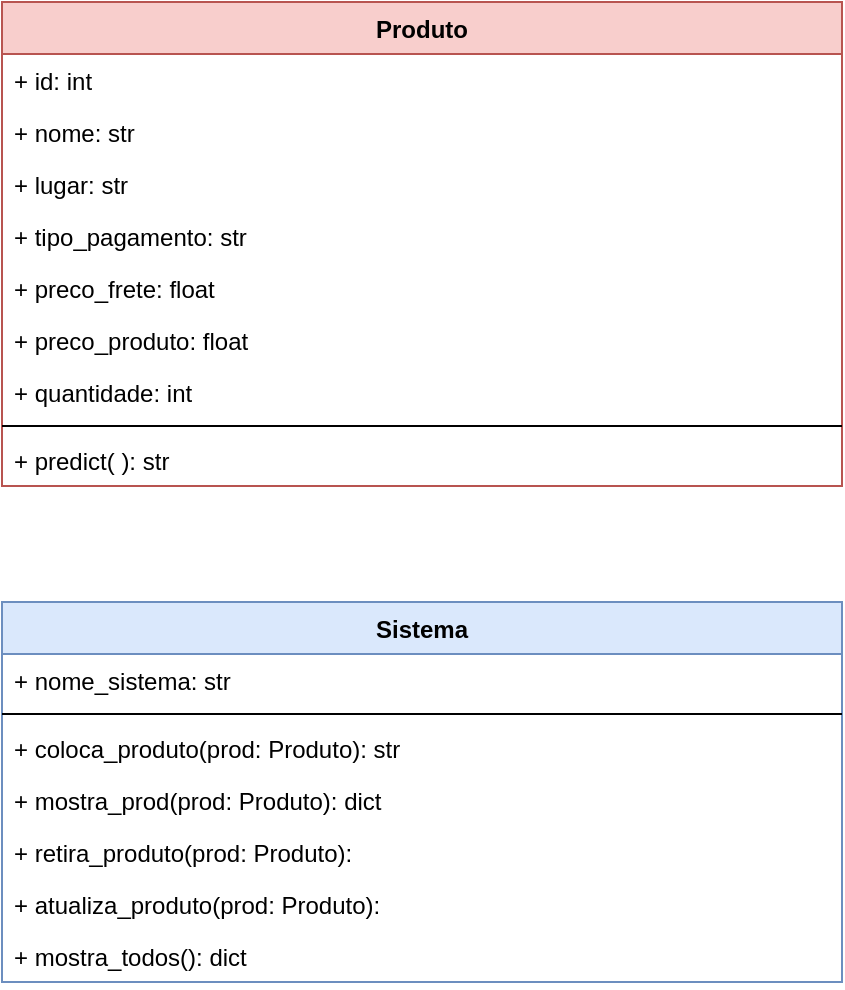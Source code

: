 <mxfile version="13.0.3" type="device"><diagram id="gsLkxXnmTfmJjlpmUlnu" name="Page-1"><mxGraphModel dx="782" dy="825" grid="1" gridSize="10" guides="1" tooltips="1" connect="1" arrows="1" fold="1" page="1" pageScale="1" pageWidth="827" pageHeight="1169" math="0" shadow="0"><root><mxCell id="0"/><mxCell id="1" parent="0"/><mxCell id="q99aeG0x8i17USTKndHQ-1" value="Produto" style="swimlane;fontStyle=1;align=center;verticalAlign=top;childLayout=stackLayout;horizontal=1;startSize=26;horizontalStack=0;resizeParent=1;resizeParentMax=0;resizeLast=0;collapsible=1;marginBottom=0;fillColor=#f8cecc;strokeColor=#b85450;" vertex="1" parent="1"><mxGeometry x="10" y="130" width="420" height="242" as="geometry"/></mxCell><mxCell id="q99aeG0x8i17USTKndHQ-2" value="+ id: int" style="text;strokeColor=none;fillColor=none;align=left;verticalAlign=top;spacingLeft=4;spacingRight=4;overflow=hidden;rotatable=0;points=[[0,0.5],[1,0.5]];portConstraint=eastwest;" vertex="1" parent="q99aeG0x8i17USTKndHQ-1"><mxGeometry y="26" width="420" height="26" as="geometry"/></mxCell><mxCell id="q99aeG0x8i17USTKndHQ-9" value="+ nome: str" style="text;strokeColor=none;fillColor=none;align=left;verticalAlign=top;spacingLeft=4;spacingRight=4;overflow=hidden;rotatable=0;points=[[0,0.5],[1,0.5]];portConstraint=eastwest;" vertex="1" parent="q99aeG0x8i17USTKndHQ-1"><mxGeometry y="52" width="420" height="26" as="geometry"/></mxCell><mxCell id="q99aeG0x8i17USTKndHQ-10" value="+ lugar: str" style="text;strokeColor=none;fillColor=none;align=left;verticalAlign=top;spacingLeft=4;spacingRight=4;overflow=hidden;rotatable=0;points=[[0,0.5],[1,0.5]];portConstraint=eastwest;" vertex="1" parent="q99aeG0x8i17USTKndHQ-1"><mxGeometry y="78" width="420" height="26" as="geometry"/></mxCell><mxCell id="q99aeG0x8i17USTKndHQ-15" value="+ tipo_pagamento: str" style="text;strokeColor=none;fillColor=none;align=left;verticalAlign=top;spacingLeft=4;spacingRight=4;overflow=hidden;rotatable=0;points=[[0,0.5],[1,0.5]];portConstraint=eastwest;" vertex="1" parent="q99aeG0x8i17USTKndHQ-1"><mxGeometry y="104" width="420" height="26" as="geometry"/></mxCell><mxCell id="q99aeG0x8i17USTKndHQ-11" value="+ preco_frete: float" style="text;strokeColor=none;fillColor=none;align=left;verticalAlign=top;spacingLeft=4;spacingRight=4;overflow=hidden;rotatable=0;points=[[0,0.5],[1,0.5]];portConstraint=eastwest;" vertex="1" parent="q99aeG0x8i17USTKndHQ-1"><mxGeometry y="130" width="420" height="26" as="geometry"/></mxCell><mxCell id="q99aeG0x8i17USTKndHQ-17" value="+ preco_produto: float" style="text;strokeColor=none;fillColor=none;align=left;verticalAlign=top;spacingLeft=4;spacingRight=4;overflow=hidden;rotatable=0;points=[[0,0.5],[1,0.5]];portConstraint=eastwest;" vertex="1" parent="q99aeG0x8i17USTKndHQ-1"><mxGeometry y="156" width="420" height="26" as="geometry"/></mxCell><mxCell id="q99aeG0x8i17USTKndHQ-18" value="+ quantidade: int" style="text;strokeColor=none;fillColor=none;align=left;verticalAlign=top;spacingLeft=4;spacingRight=4;overflow=hidden;rotatable=0;points=[[0,0.5],[1,0.5]];portConstraint=eastwest;" vertex="1" parent="q99aeG0x8i17USTKndHQ-1"><mxGeometry y="182" width="420" height="26" as="geometry"/></mxCell><mxCell id="q99aeG0x8i17USTKndHQ-3" value="" style="line;strokeWidth=1;fillColor=none;align=left;verticalAlign=middle;spacingTop=-1;spacingLeft=3;spacingRight=3;rotatable=0;labelPosition=right;points=[];portConstraint=eastwest;" vertex="1" parent="q99aeG0x8i17USTKndHQ-1"><mxGeometry y="208" width="420" height="8" as="geometry"/></mxCell><mxCell id="q99aeG0x8i17USTKndHQ-14" value="+ predict( ): str" style="text;strokeColor=none;fillColor=none;align=left;verticalAlign=top;spacingLeft=4;spacingRight=4;overflow=hidden;rotatable=0;points=[[0,0.5],[1,0.5]];portConstraint=eastwest;" vertex="1" parent="q99aeG0x8i17USTKndHQ-1"><mxGeometry y="216" width="420" height="26" as="geometry"/></mxCell><mxCell id="q99aeG0x8i17USTKndHQ-5" value="Sistema" style="swimlane;fontStyle=1;align=center;verticalAlign=top;childLayout=stackLayout;horizontal=1;startSize=26;horizontalStack=0;resizeParent=1;resizeParentMax=0;resizeLast=0;collapsible=1;marginBottom=0;fillColor=#dae8fc;strokeColor=#6c8ebf;" vertex="1" parent="1"><mxGeometry x="10" y="430" width="420" height="190" as="geometry"/></mxCell><mxCell id="q99aeG0x8i17USTKndHQ-6" value="+ nome_sistema: str" style="text;strokeColor=none;fillColor=none;align=left;verticalAlign=top;spacingLeft=4;spacingRight=4;overflow=hidden;rotatable=0;points=[[0,0.5],[1,0.5]];portConstraint=eastwest;" vertex="1" parent="q99aeG0x8i17USTKndHQ-5"><mxGeometry y="26" width="420" height="26" as="geometry"/></mxCell><mxCell id="q99aeG0x8i17USTKndHQ-7" value="" style="line;strokeWidth=1;fillColor=none;align=left;verticalAlign=middle;spacingTop=-1;spacingLeft=3;spacingRight=3;rotatable=0;labelPosition=right;points=[];portConstraint=eastwest;" vertex="1" parent="q99aeG0x8i17USTKndHQ-5"><mxGeometry y="52" width="420" height="8" as="geometry"/></mxCell><mxCell id="q99aeG0x8i17USTKndHQ-8" value="+ coloca_produto(prod: Produto): str" style="text;strokeColor=none;fillColor=none;align=left;verticalAlign=top;spacingLeft=4;spacingRight=4;overflow=hidden;rotatable=0;points=[[0,0.5],[1,0.5]];portConstraint=eastwest;" vertex="1" parent="q99aeG0x8i17USTKndHQ-5"><mxGeometry y="60" width="420" height="26" as="geometry"/></mxCell><mxCell id="q99aeG0x8i17USTKndHQ-19" value="+ mostra_prod(prod: Produto): dict" style="text;strokeColor=none;fillColor=none;align=left;verticalAlign=top;spacingLeft=4;spacingRight=4;overflow=hidden;rotatable=0;points=[[0,0.5],[1,0.5]];portConstraint=eastwest;" vertex="1" parent="q99aeG0x8i17USTKndHQ-5"><mxGeometry y="86" width="420" height="26" as="geometry"/></mxCell><mxCell id="q99aeG0x8i17USTKndHQ-20" value="+ retira_produto(prod: Produto): " style="text;strokeColor=none;fillColor=none;align=left;verticalAlign=top;spacingLeft=4;spacingRight=4;overflow=hidden;rotatable=0;points=[[0,0.5],[1,0.5]];portConstraint=eastwest;" vertex="1" parent="q99aeG0x8i17USTKndHQ-5"><mxGeometry y="112" width="420" height="26" as="geometry"/></mxCell><mxCell id="q99aeG0x8i17USTKndHQ-21" value="+ atualiza_produto(prod: Produto):" style="text;strokeColor=none;fillColor=none;align=left;verticalAlign=top;spacingLeft=4;spacingRight=4;overflow=hidden;rotatable=0;points=[[0,0.5],[1,0.5]];portConstraint=eastwest;" vertex="1" parent="q99aeG0x8i17USTKndHQ-5"><mxGeometry y="138" width="420" height="26" as="geometry"/></mxCell><mxCell id="q99aeG0x8i17USTKndHQ-22" value="+ mostra_todos(): dict" style="text;strokeColor=none;fillColor=none;align=left;verticalAlign=top;spacingLeft=4;spacingRight=4;overflow=hidden;rotatable=0;points=[[0,0.5],[1,0.5]];portConstraint=eastwest;" vertex="1" parent="q99aeG0x8i17USTKndHQ-5"><mxGeometry y="164" width="420" height="26" as="geometry"/></mxCell></root></mxGraphModel></diagram></mxfile>
